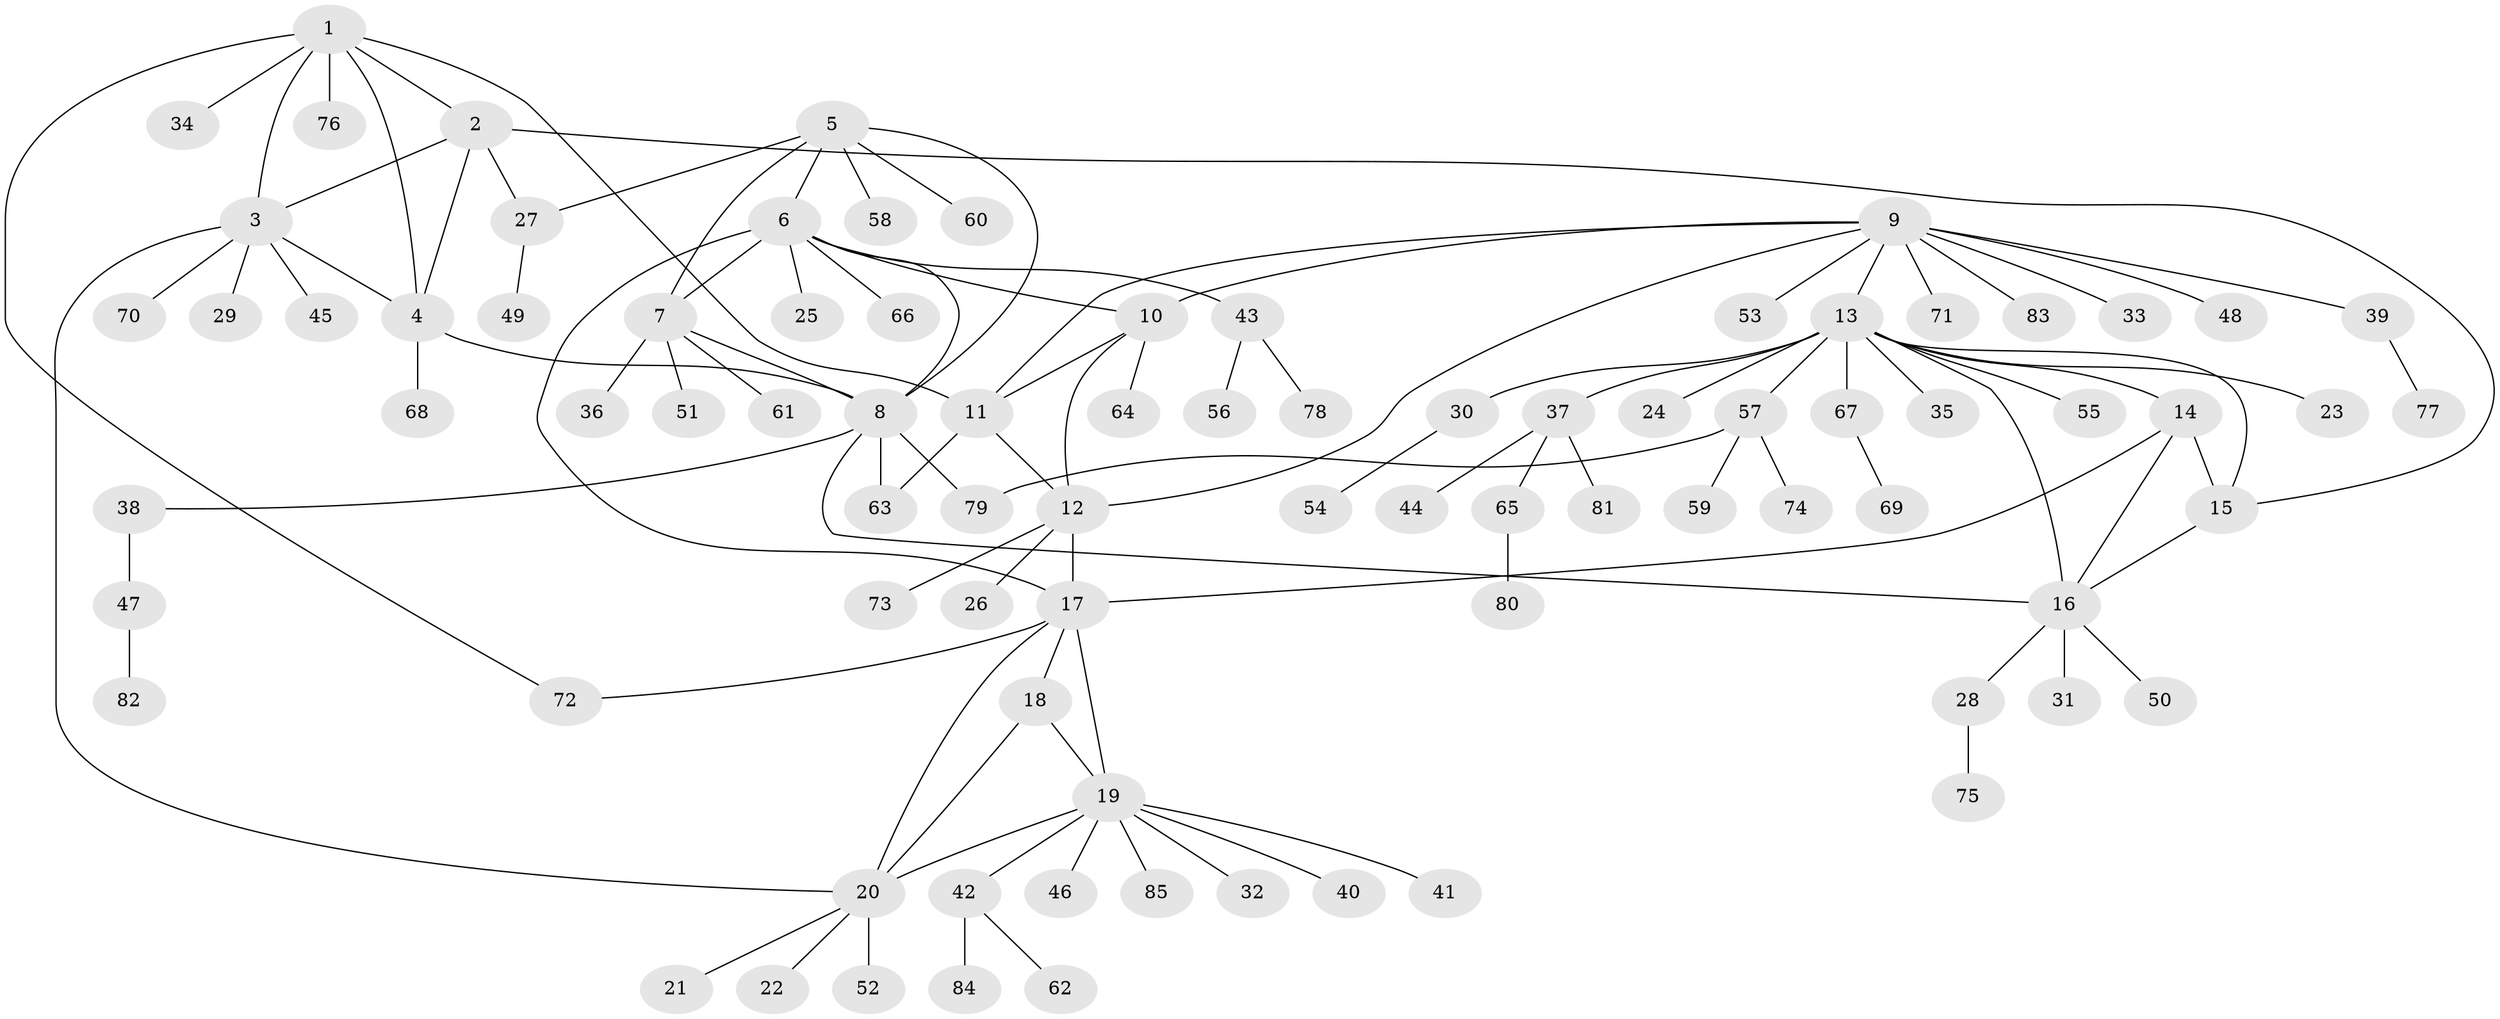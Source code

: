 // coarse degree distribution, {8: 0.07936507936507936, 6: 0.031746031746031744, 5: 0.031746031746031744, 7: 0.06349206349206349, 14: 0.015873015873015872, 4: 0.015873015873015872, 3: 0.047619047619047616, 1: 0.6507936507936508, 2: 0.06349206349206349}
// Generated by graph-tools (version 1.1) at 2025/42/03/06/25 10:42:09]
// undirected, 85 vertices, 109 edges
graph export_dot {
graph [start="1"]
  node [color=gray90,style=filled];
  1;
  2;
  3;
  4;
  5;
  6;
  7;
  8;
  9;
  10;
  11;
  12;
  13;
  14;
  15;
  16;
  17;
  18;
  19;
  20;
  21;
  22;
  23;
  24;
  25;
  26;
  27;
  28;
  29;
  30;
  31;
  32;
  33;
  34;
  35;
  36;
  37;
  38;
  39;
  40;
  41;
  42;
  43;
  44;
  45;
  46;
  47;
  48;
  49;
  50;
  51;
  52;
  53;
  54;
  55;
  56;
  57;
  58;
  59;
  60;
  61;
  62;
  63;
  64;
  65;
  66;
  67;
  68;
  69;
  70;
  71;
  72;
  73;
  74;
  75;
  76;
  77;
  78;
  79;
  80;
  81;
  82;
  83;
  84;
  85;
  1 -- 2;
  1 -- 3;
  1 -- 4;
  1 -- 11;
  1 -- 34;
  1 -- 72;
  1 -- 76;
  2 -- 3;
  2 -- 4;
  2 -- 15;
  2 -- 27;
  3 -- 4;
  3 -- 20;
  3 -- 29;
  3 -- 45;
  3 -- 70;
  4 -- 8;
  4 -- 68;
  5 -- 6;
  5 -- 7;
  5 -- 8;
  5 -- 27;
  5 -- 58;
  5 -- 60;
  6 -- 7;
  6 -- 8;
  6 -- 10;
  6 -- 17;
  6 -- 25;
  6 -- 43;
  6 -- 66;
  7 -- 8;
  7 -- 36;
  7 -- 51;
  7 -- 61;
  8 -- 16;
  8 -- 38;
  8 -- 63;
  8 -- 79;
  9 -- 10;
  9 -- 11;
  9 -- 12;
  9 -- 13;
  9 -- 33;
  9 -- 39;
  9 -- 48;
  9 -- 53;
  9 -- 71;
  9 -- 83;
  10 -- 11;
  10 -- 12;
  10 -- 64;
  11 -- 12;
  11 -- 63;
  12 -- 17;
  12 -- 26;
  12 -- 73;
  13 -- 14;
  13 -- 15;
  13 -- 16;
  13 -- 23;
  13 -- 24;
  13 -- 30;
  13 -- 35;
  13 -- 37;
  13 -- 55;
  13 -- 57;
  13 -- 67;
  14 -- 15;
  14 -- 16;
  14 -- 17;
  15 -- 16;
  16 -- 28;
  16 -- 31;
  16 -- 50;
  17 -- 18;
  17 -- 19;
  17 -- 20;
  17 -- 72;
  18 -- 19;
  18 -- 20;
  19 -- 20;
  19 -- 32;
  19 -- 40;
  19 -- 41;
  19 -- 42;
  19 -- 46;
  19 -- 85;
  20 -- 21;
  20 -- 22;
  20 -- 52;
  27 -- 49;
  28 -- 75;
  30 -- 54;
  37 -- 44;
  37 -- 65;
  37 -- 81;
  38 -- 47;
  39 -- 77;
  42 -- 62;
  42 -- 84;
  43 -- 56;
  43 -- 78;
  47 -- 82;
  57 -- 59;
  57 -- 74;
  57 -- 79;
  65 -- 80;
  67 -- 69;
}
